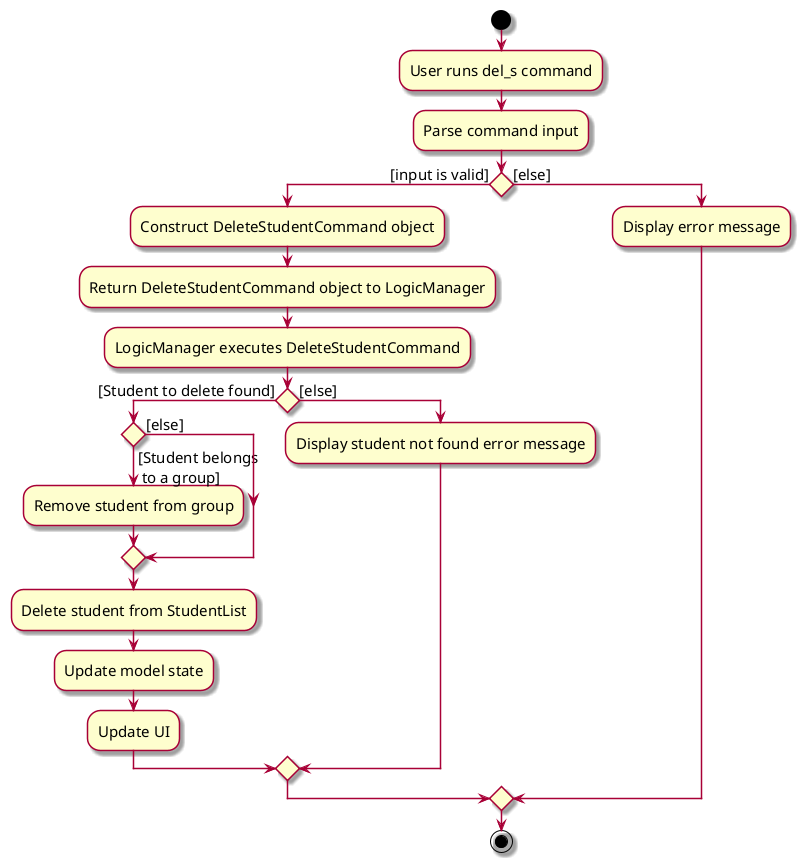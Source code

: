 @startuml
skin rose
skinparam ActivityFontSize 15
skinparam ArrowFontSize 15
start
:User runs del_s command;

:Parse command input;

if () then ([input is valid])
    :Construct DeleteStudentCommand object;
    :Return DeleteStudentCommand object to LogicManager;
    :LogicManager executes DeleteStudentCommand;
    if () then ([Student to delete found])
        if () then ([Student belongs\n to a group])
            :Remove student from group;
         else ([else])
        endif
        :Delete student from StudentList;
        :Update model state;
        :Update UI;
    else ([else])
        :Display student not found error message;
    endif
else ([else])
    :Display error message;
endif

stop
@enduml

